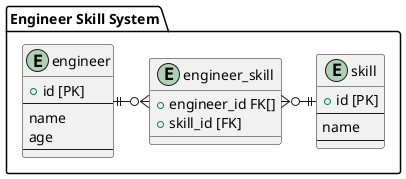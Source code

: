 @startuml ER
package "Engineer Skill System" as target_system {
    entity "engineer" {
        + id [PK]
        --
        name
        age
        --
    }
    entity "engineer_skill" {
        + engineer_id FK[]
        + skill_id [FK]
    }
    entity "skill" {
        + id [PK]
        --
        name
        --
    }
    engineer ||-ri-o{ engineer_skill
    skill ||-le-o{ engineer_skill
}
@enduml
